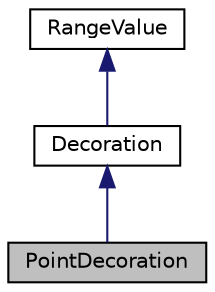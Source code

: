 digraph "PointDecoration"
{
 // LATEX_PDF_SIZE
  edge [fontname="Helvetica",fontsize="10",labelfontname="Helvetica",labelfontsize="10"];
  node [fontname="Helvetica",fontsize="10",shape=record];
  Node1 [label="PointDecoration",height=0.2,width=0.4,color="black", fillcolor="grey75", style="filled", fontcolor="black",tooltip=" "];
  Node2 -> Node1 [dir="back",color="midnightblue",fontsize="10",style="solid"];
  Node2 [label="Decoration",height=0.2,width=0.4,color="black", fillcolor="white", style="filled",URL="$classDecoration.html",tooltip="A decoration provides information on how to draw or style a piece of content."];
  Node3 -> Node2 [dir="back",color="midnightblue",fontsize="10",style="solid"];
  Node3 [label="RangeValue",height=0.2,width=0.4,color="black", fillcolor="white", style="filled",URL="$classRangeValue.html",tooltip="Each range is associated with a value, which must inherit from this class."];
}
